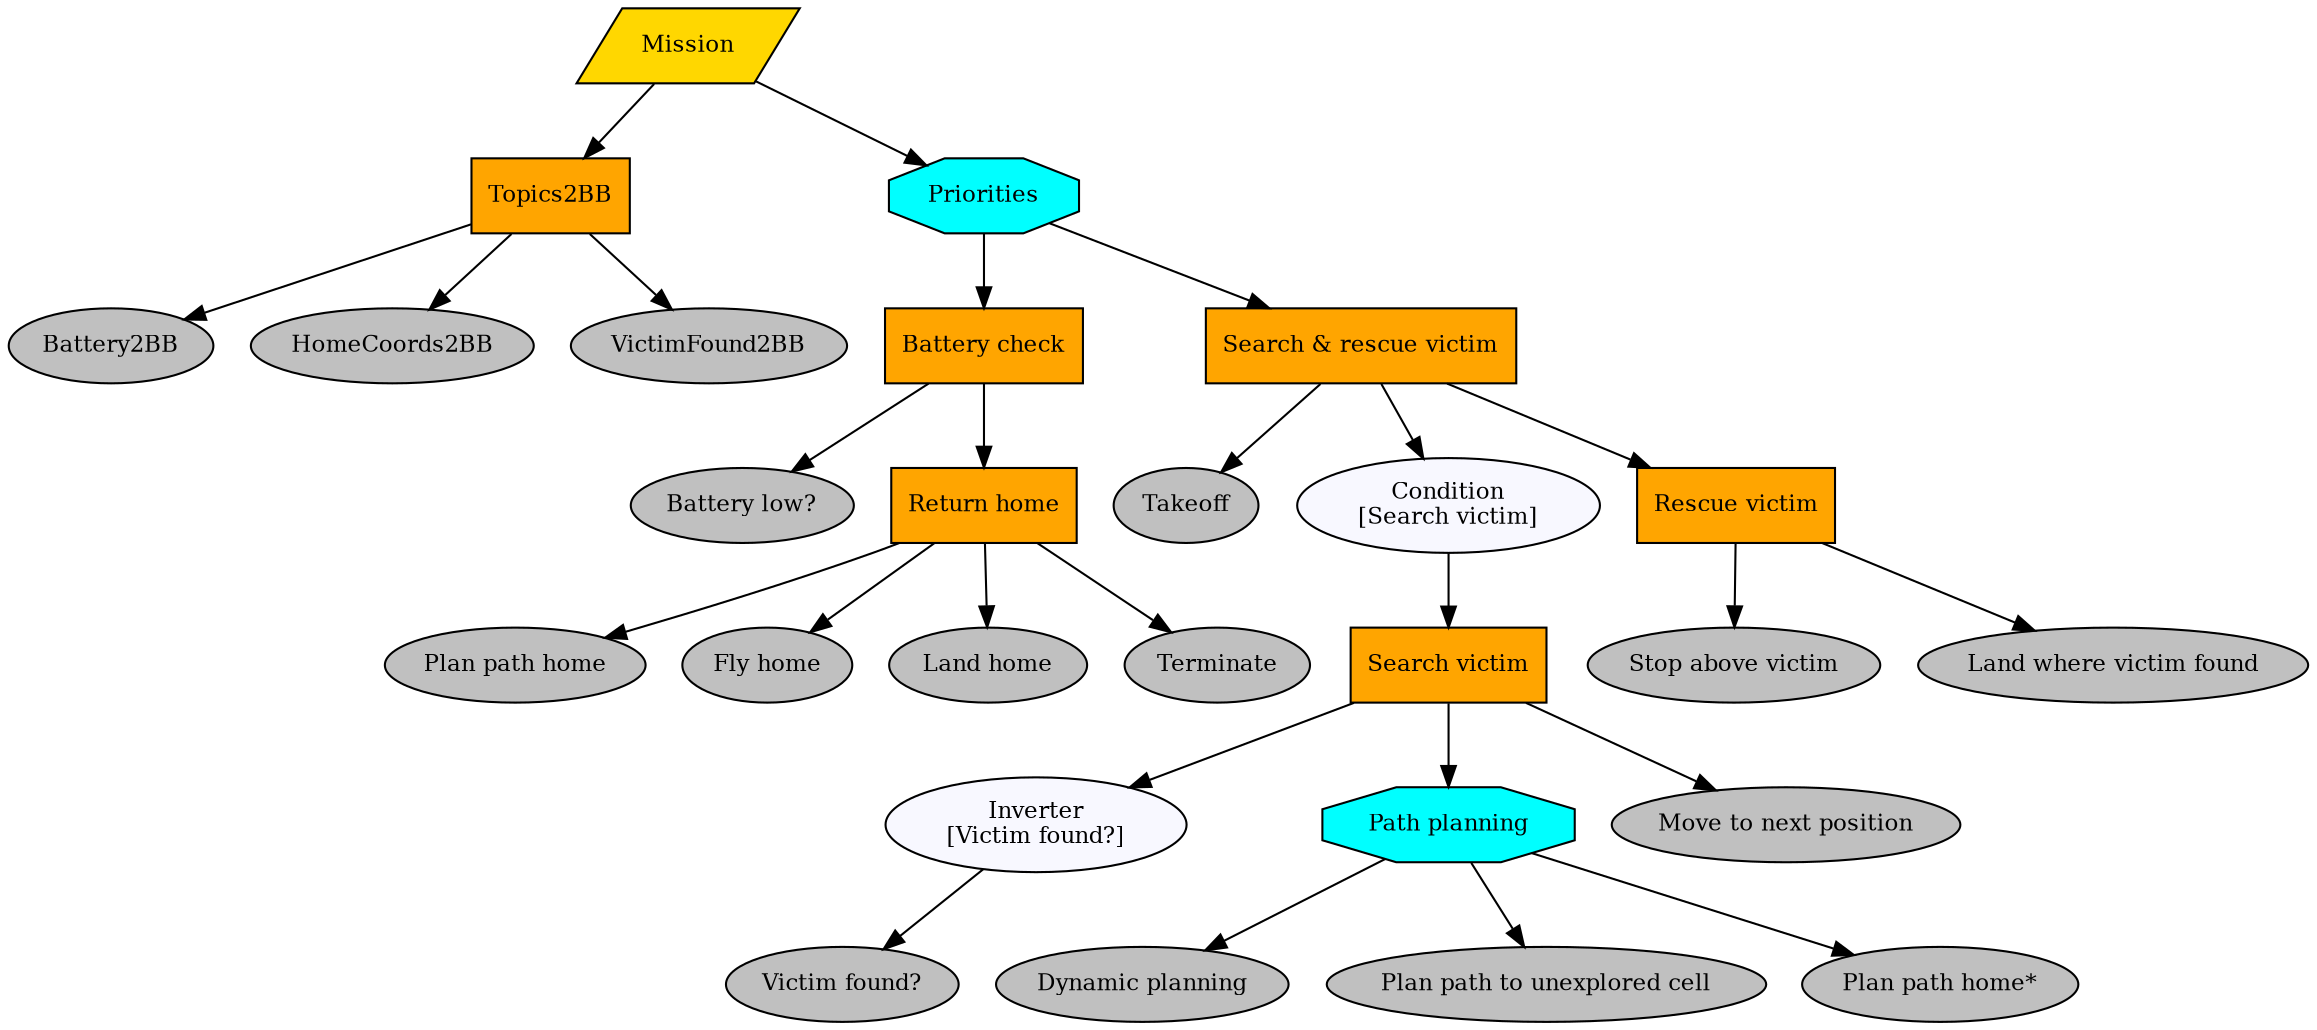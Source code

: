 digraph mission {
graph [fontname="times-roman"];
node [fontname="times-roman"];
edge [fontname="times-roman"];
Mission [fillcolor=gold, fontcolor=black, fontsize=11, shape=parallelogram, style=filled];
Topics2BB [fillcolor=orange, fontcolor=black, fontsize=11, shape=box, style=filled];
Mission -> Topics2BB;
Battery2BB [fillcolor=gray, fontcolor=black, fontsize=11, shape=ellipse, style=filled];
Topics2BB -> Battery2BB;
HomeCoords2BB [fillcolor=gray, fontcolor=black, fontsize=11, shape=ellipse, style=filled];
Topics2BB -> HomeCoords2BB;
VictimFound2BB [fillcolor=gray, fontcolor=black, fontsize=11, shape=ellipse, style=filled];
Topics2BB -> VictimFound2BB;
Priorities [fillcolor=cyan, fontcolor=black, fontsize=11, shape=octagon, style=filled];
Mission -> Priorities;
"Battery check" [fillcolor=orange, fontcolor=black, fontsize=11, shape=box, style=filled];
Priorities -> "Battery check";
"Battery low?" [fillcolor=gray, fontcolor=black, fontsize=11, shape=ellipse, style=filled];
"Battery check" -> "Battery low?";
"Return home" [fillcolor=orange, fontcolor=black, fontsize=11, shape=box, style=filled];
"Battery check" -> "Return home";
"Plan path home" [fillcolor=gray, fontcolor=black, fontsize=11, shape=ellipse, style=filled];
"Return home" -> "Plan path home";
"Fly home" [fillcolor=gray, fontcolor=black, fontsize=11, shape=ellipse, style=filled];
"Return home" -> "Fly home";
"Land home" [fillcolor=gray, fontcolor=black, fontsize=11, shape=ellipse, style=filled];
"Return home" -> "Land home";
Terminate [fillcolor=gray, fontcolor=black, fontsize=11, shape=ellipse, style=filled];
"Return home" -> Terminate;
"Search & rescue victim" [fillcolor=orange, fontcolor=black, fontsize=11, shape=box, style=filled];
Priorities -> "Search & rescue victim";
Takeoff [fillcolor=gray, fontcolor=black, fontsize=11, shape=ellipse, style=filled];
"Search & rescue victim" -> Takeoff;
"Condition\n[Search victim]" [fillcolor=ghostwhite, fontcolor=black, fontsize=11, shape=ellipse, style=filled];
"Search & rescue victim" -> "Condition\n[Search victim]";
"Search victim" [fillcolor=orange, fontcolor=black, fontsize=11, shape=box, style=filled];
"Condition\n[Search victim]" -> "Search victim";
"Inverter\n[Victim found?]" [fillcolor=ghostwhite, fontcolor=black, fontsize=11, shape=ellipse, style=filled];
"Search victim" -> "Inverter\n[Victim found?]";
"Victim found?" [fillcolor=gray, fontcolor=black, fontsize=11, shape=ellipse, style=filled];
"Inverter\n[Victim found?]" -> "Victim found?";
"Path planning" [fillcolor=cyan, fontcolor=black, fontsize=11, shape=octagon, style=filled];
"Search victim" -> "Path planning";
"Dynamic planning" [fillcolor=gray, fontcolor=black, fontsize=11, shape=ellipse, style=filled];
"Path planning" -> "Dynamic planning";
"Plan path to unexplored cell" [fillcolor=gray, fontcolor=black, fontsize=11, shape=ellipse, style=filled];
"Path planning" -> "Plan path to unexplored cell";
"Plan path home*" [fillcolor=gray, fontcolor=black, fontsize=11, shape=ellipse, style=filled];
"Path planning" -> "Plan path home*";
"Move to next position" [fillcolor=gray, fontcolor=black, fontsize=11, shape=ellipse, style=filled];
"Search victim" -> "Move to next position";
"Rescue victim" [fillcolor=orange, fontcolor=black, fontsize=11, shape=box, style=filled];
"Search & rescue victim" -> "Rescue victim";
"Stop above victim" [fillcolor=gray, fontcolor=black, fontsize=11, shape=ellipse, style=filled];
"Rescue victim" -> "Stop above victim";
"Land where victim found" [fillcolor=gray, fontcolor=black, fontsize=11, shape=ellipse, style=filled];
"Rescue victim" -> "Land where victim found";
}

